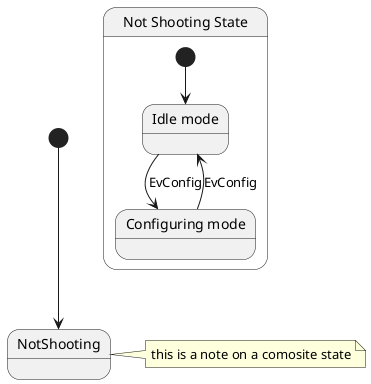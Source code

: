 @startuml
[*] --> NotShooting
state "Not Shooting State" as NotShooring {
	state "Idle mode" as Idle
	state "Configuring mode" as Configuring
	[*] --> Idle
	Idle --> Configuring : EvConfig
	Configuring --> Idle : EvConfig
}

note right of NotShooting : this is a note on a comosite state
@enduml